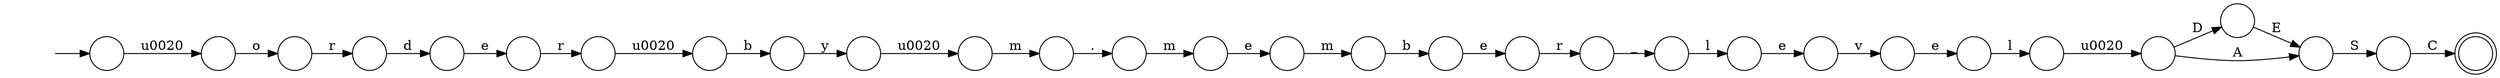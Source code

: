 digraph Automaton {
  rankdir = LR;
  0 [shape=circle,label=""];
  0 -> 23 [label="E"]
  1 [shape=circle,label=""];
  1 -> 12 [label="e"]
  2 [shape=circle,label=""];
  2 -> 13 [label="e"]
  3 [shape=circle,label=""];
  3 -> 29 [label="b"]
  4 [shape=circle,label=""];
  4 -> 19 [label="l"]
  5 [shape=circle,label=""];
  5 -> 16 [label="."]
  6 [shape=circle,label=""];
  6 -> 5 [label="m"]
  7 [shape=circle,label=""];
  initial [shape=plaintext,label=""];
  initial -> 7
  7 -> 26 [label="\u0020"]
  8 [shape=circle,label=""];
  8 -> 11 [label="b"]
  9 [shape=circle,label=""];
  9 -> 27 [label="e"]
  10 [shape=circle,label=""];
  10 -> 25 [label="r"]
  11 [shape=circle,label=""];
  11 -> 15 [label="y"]
  12 [shape=circle,label=""];
  12 -> 22 [label="l"]
  13 [shape=circle,label=""];
  13 -> 3 [label="m"]
  14 [shape=circle,label=""];
  14 -> 1 [label="v"]
  15 [shape=circle,label=""];
  15 -> 6 [label="\u0020"]
  16 [shape=circle,label=""];
  16 -> 2 [label="m"]
  17 [shape=circle,label=""];
  17 -> 18 [label="r"]
  18 [shape=circle,label=""];
  18 -> 9 [label="d"]
  19 [shape=circle,label=""];
  19 -> 14 [label="e"]
  20 [shape=circle,label=""];
  20 -> 8 [label="\u0020"]
  21 [shape=circle,label=""];
  21 -> 23 [label="A"]
  21 -> 0 [label="D"]
  22 [shape=circle,label=""];
  22 -> 21 [label="\u0020"]
  23 [shape=circle,label=""];
  23 -> 24 [label="S"]
  24 [shape=circle,label=""];
  24 -> 28 [label="C"]
  25 [shape=circle,label=""];
  25 -> 4 [label="_"]
  26 [shape=circle,label=""];
  26 -> 17 [label="o"]
  27 [shape=circle,label=""];
  27 -> 20 [label="r"]
  28 [shape=doublecircle,label=""];
  29 [shape=circle,label=""];
  29 -> 10 [label="e"]
}

